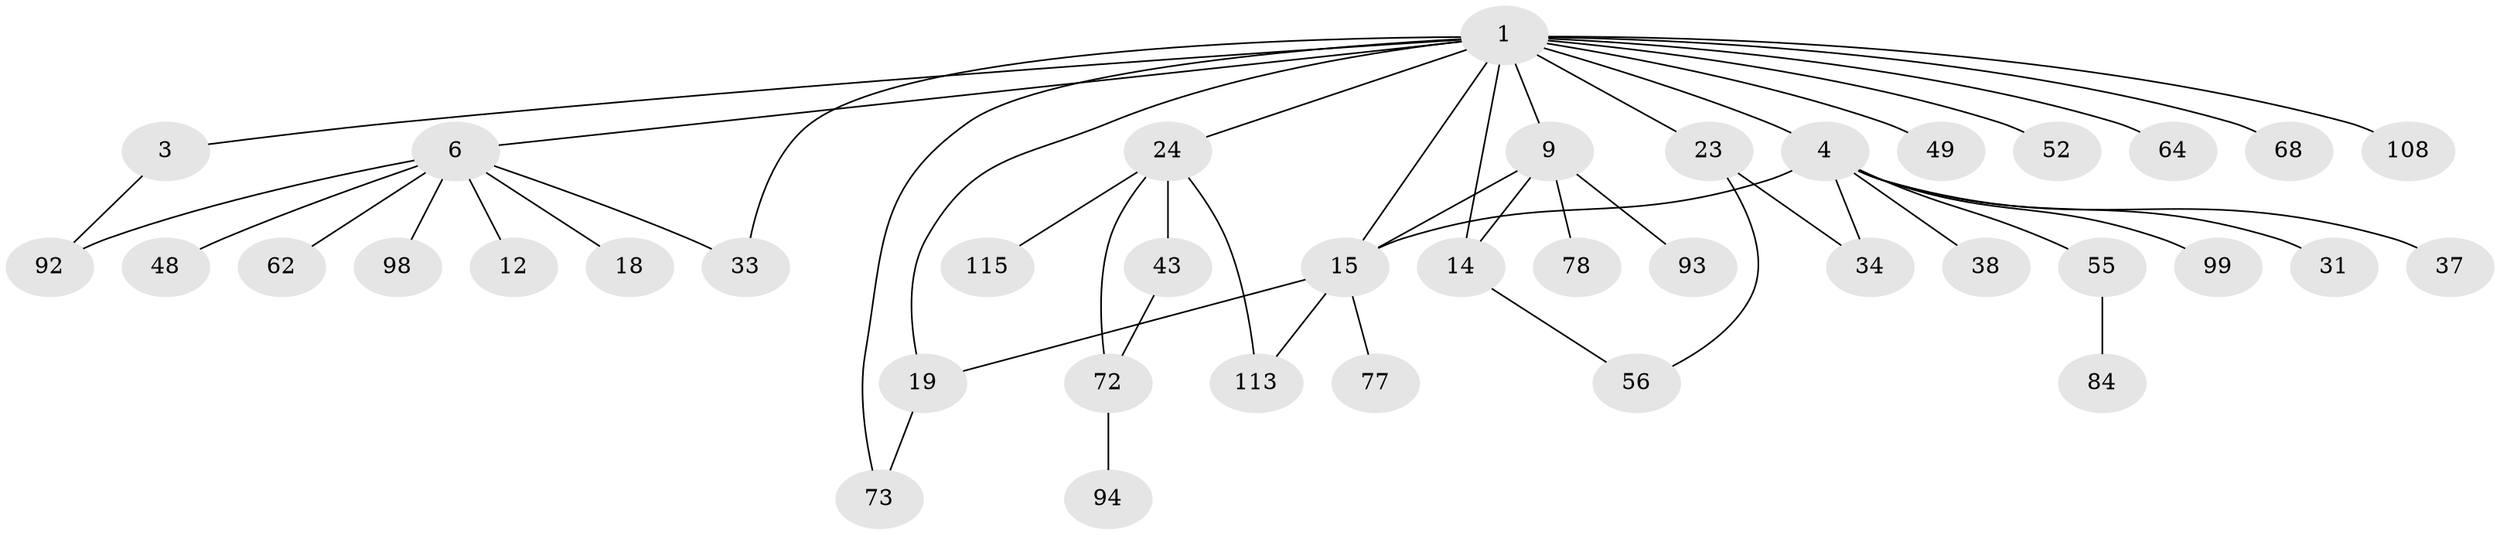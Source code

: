 // original degree distribution, {8: 0.007575757575757576, 3: 0.10606060606060606, 4: 0.09848484848484848, 7: 0.007575757575757576, 10: 0.007575757575757576, 5: 0.007575757575757576, 2: 0.32575757575757575, 1: 0.4090909090909091, 6: 0.030303030303030304}
// Generated by graph-tools (version 1.1) at 2025/17/03/04/25 18:17:03]
// undirected, 39 vertices, 49 edges
graph export_dot {
graph [start="1"]
  node [color=gray90,style=filled];
  1 [super="+58+2+114+22+13"];
  3 [super="+41+60"];
  4 [super="+7+102+21+70+95"];
  6 [super="+40+16"];
  9 [super="+11+10+42+25"];
  12 [super="+100"];
  14 [super="+29+35"];
  15 [super="+39+47+59"];
  18;
  19 [super="+51"];
  23 [super="+26+46"];
  24 [super="+54+96+36+124+57"];
  31;
  33 [super="+44+87"];
  34 [super="+90+128+50"];
  37 [super="+53"];
  38;
  43 [super="+81"];
  48;
  49;
  52;
  55 [super="+71+80"];
  56 [super="+106"];
  62 [super="+74"];
  64 [super="+97+88"];
  68;
  72 [super="+112+85"];
  73;
  77;
  78;
  84;
  92 [super="+110"];
  93;
  94;
  98;
  99 [super="+127"];
  108;
  113 [super="+120"];
  115;
  1 -- 3;
  1 -- 4;
  1 -- 6;
  1 -- 73;
  1 -- 64;
  1 -- 33;
  1 -- 68;
  1 -- 9;
  1 -- 14;
  1 -- 49;
  1 -- 19;
  1 -- 52;
  1 -- 23;
  1 -- 24;
  1 -- 15;
  1 -- 108;
  3 -- 92;
  4 -- 15 [weight=2];
  4 -- 34 [weight=2];
  4 -- 99;
  4 -- 55;
  4 -- 37;
  4 -- 38;
  4 -- 31;
  6 -- 12;
  6 -- 98;
  6 -- 48;
  6 -- 18;
  6 -- 62;
  6 -- 92;
  6 -- 33;
  9 -- 93;
  9 -- 78;
  9 -- 14;
  9 -- 15;
  14 -- 56;
  15 -- 77;
  15 -- 113;
  15 -- 19;
  19 -- 73;
  23 -- 34;
  23 -- 56;
  24 -- 113;
  24 -- 72;
  24 -- 115;
  24 -- 43;
  43 -- 72;
  55 -- 84;
  72 -- 94;
}
